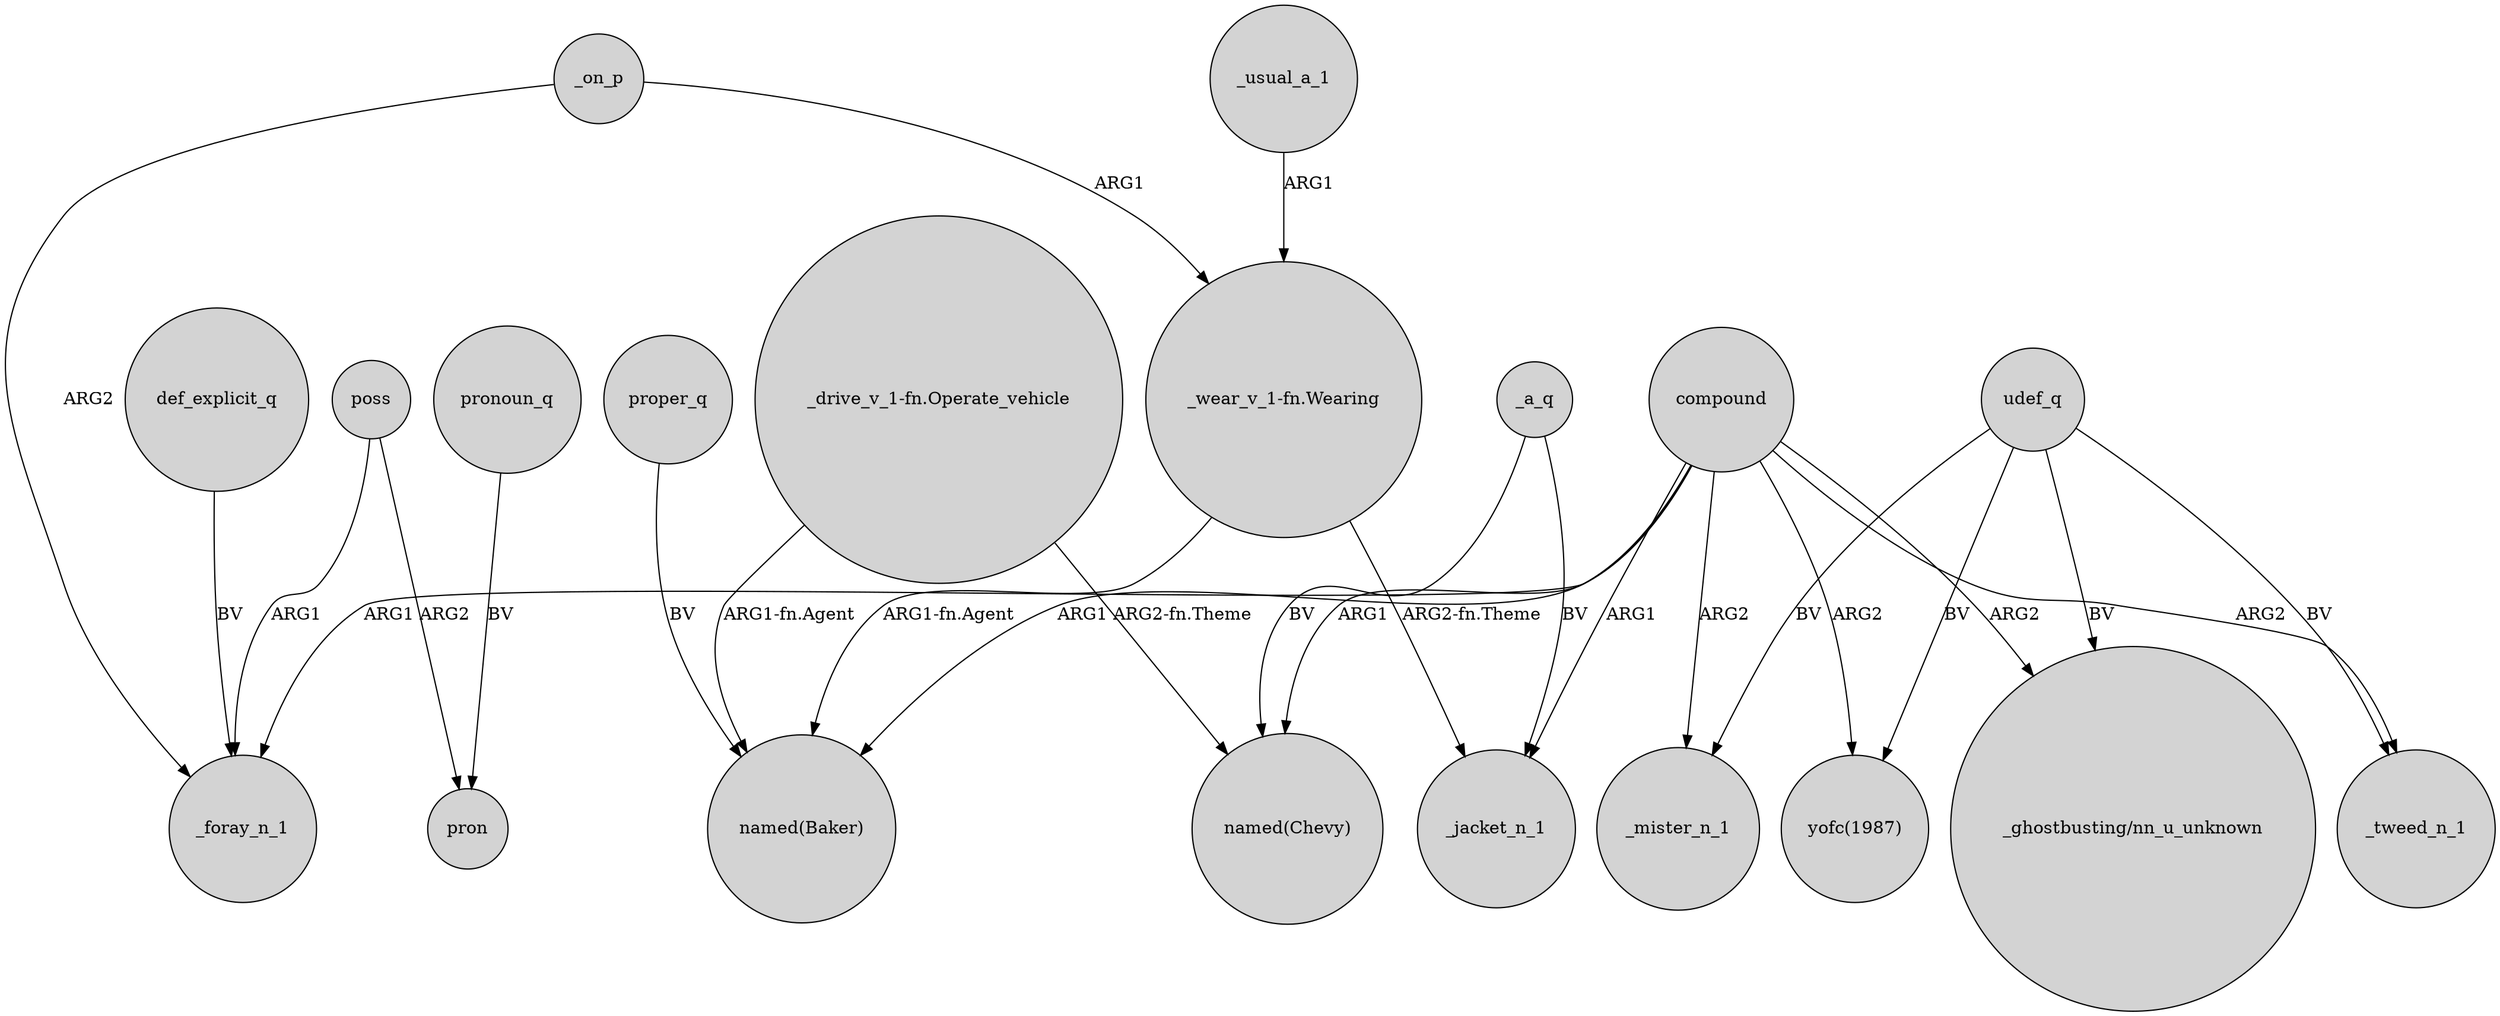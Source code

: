 digraph {
	node [shape=circle style=filled]
	poss -> _foray_n_1 [label=ARG1]
	poss -> pron [label=ARG2]
	"_wear_v_1-fn.Wearing" -> _jacket_n_1 [label="ARG2-fn.Theme"]
	compound -> _jacket_n_1 [label=ARG1]
	_on_p -> _foray_n_1 [label=ARG2]
	"_drive_v_1-fn.Operate_vehicle" -> "named(Chevy)" [label="ARG2-fn.Theme"]
	compound -> _mister_n_1 [label=ARG2]
	_a_q -> _jacket_n_1 [label=BV]
	"_wear_v_1-fn.Wearing" -> "named(Baker)" [label="ARG1-fn.Agent"]
	udef_q -> "yofc(1987)" [label=BV]
	udef_q -> _mister_n_1 [label=BV]
	"_drive_v_1-fn.Operate_vehicle" -> "named(Baker)" [label="ARG1-fn.Agent"]
	proper_q -> "named(Baker)" [label=BV]
	pronoun_q -> pron [label=BV]
	_usual_a_1 -> "_wear_v_1-fn.Wearing" [label=ARG1]
	compound -> "named(Chevy)" [label=ARG1]
	compound -> _foray_n_1 [label=ARG1]
	compound -> "yofc(1987)" [label=ARG2]
	compound -> "_ghostbusting/nn_u_unknown" [label=ARG2]
	_a_q -> "named(Chevy)" [label=BV]
	udef_q -> "_ghostbusting/nn_u_unknown" [label=BV]
	compound -> "named(Baker)" [label=ARG1]
	_on_p -> "_wear_v_1-fn.Wearing" [label=ARG1]
	udef_q -> _tweed_n_1 [label=BV]
	compound -> _tweed_n_1 [label=ARG2]
	def_explicit_q -> _foray_n_1 [label=BV]
}
